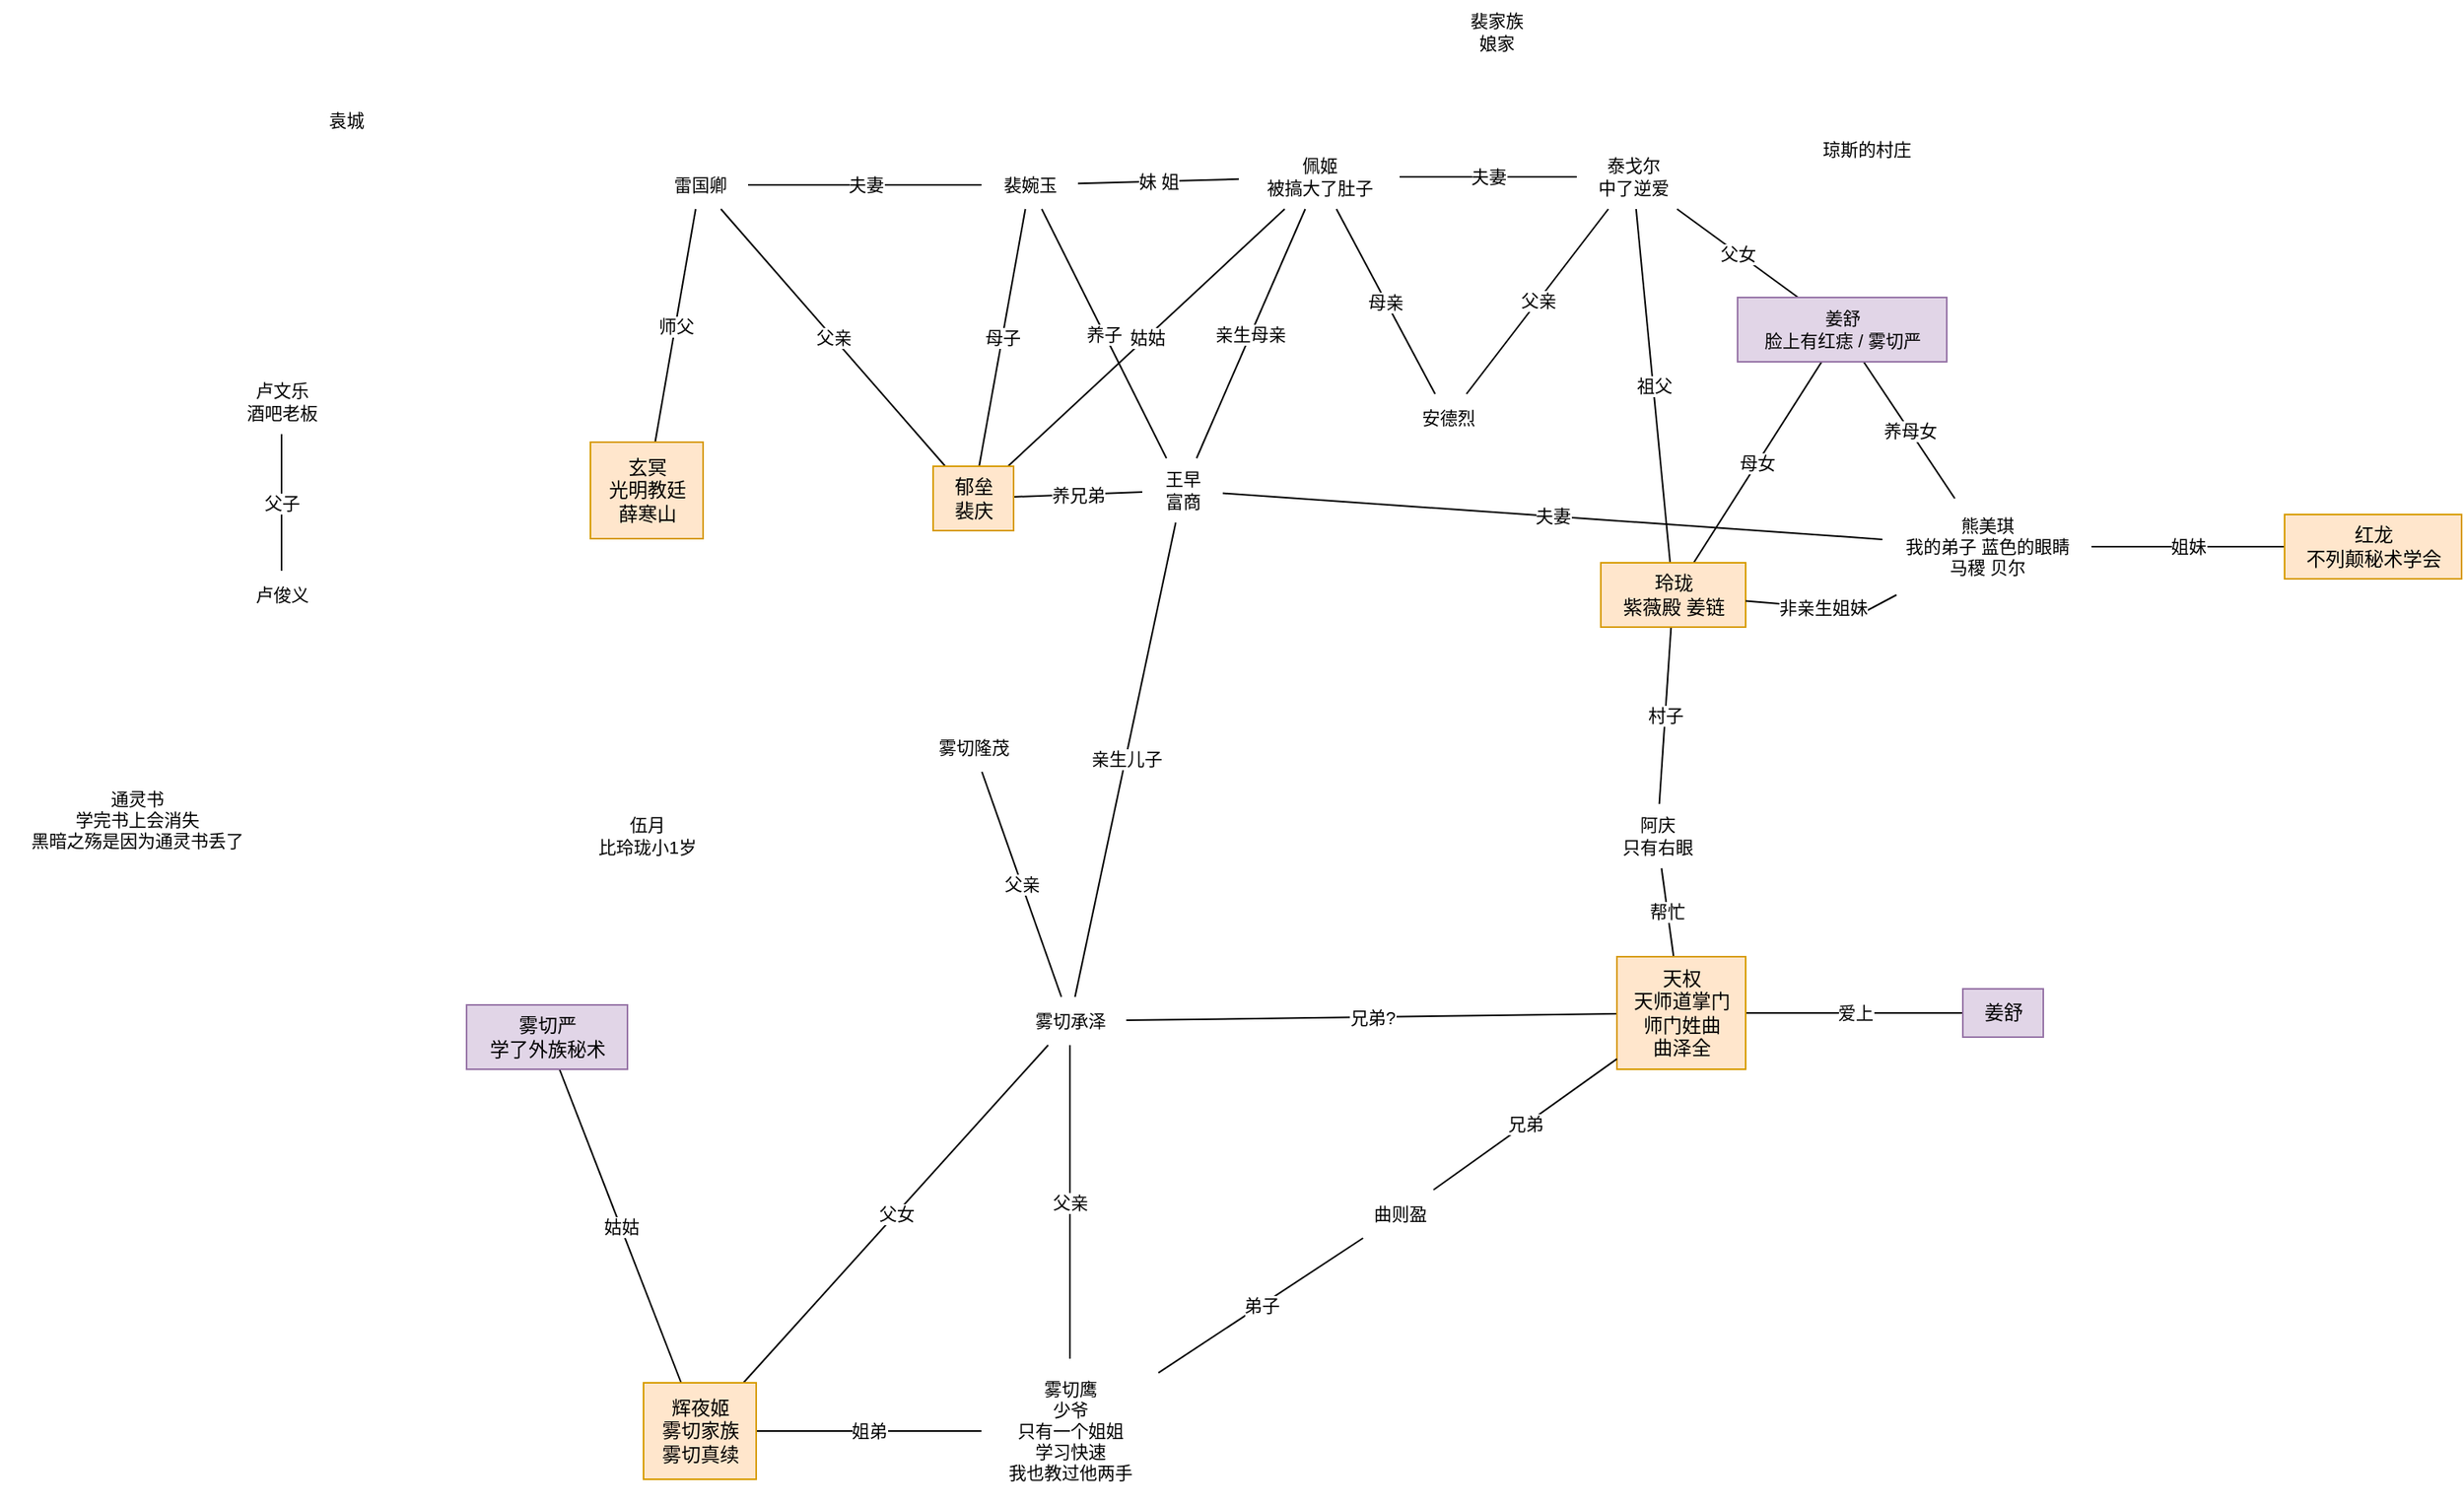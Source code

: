 <mxfile version="21.3.2" type="github">
  <diagram name="第 1 页" id="EBOkK068V1HEIV5xA9xP">
    <mxGraphModel dx="2159" dy="1677" grid="1" gridSize="10" guides="1" tooltips="1" connect="1" arrows="1" fold="1" page="1" pageScale="1" pageWidth="827" pageHeight="1169" math="0" shadow="0">
      <root>
        <mxCell id="0" />
        <mxCell id="1" parent="0" />
        <mxCell id="T0f1cryZXVCP-ggSnqZf-13" value="姑姑" style="edgeStyle=none;shape=connector;rounded=0;orthogonalLoop=1;jettySize=auto;html=1;labelBackgroundColor=default;strokeColor=default;fontFamily=Helvetica;fontSize=11;fontColor=default;endArrow=none;endFill=0;" edge="1" parent="1" source="T0f1cryZXVCP-ggSnqZf-1" target="T0f1cryZXVCP-ggSnqZf-11">
          <mxGeometry relative="1" as="geometry" />
        </mxCell>
        <mxCell id="T0f1cryZXVCP-ggSnqZf-43" value="父亲" style="edgeStyle=none;shape=connector;rounded=0;orthogonalLoop=1;jettySize=auto;html=1;labelBackgroundColor=default;strokeColor=default;fontFamily=Helvetica;fontSize=11;fontColor=default;endArrow=none;endFill=0;" edge="1" parent="1" source="T0f1cryZXVCP-ggSnqZf-1" target="T0f1cryZXVCP-ggSnqZf-15">
          <mxGeometry relative="1" as="geometry">
            <mxPoint x="-212.545" y="28" as="targetPoint" />
          </mxGeometry>
        </mxCell>
        <mxCell id="T0f1cryZXVCP-ggSnqZf-47" value="养兄弟" style="edgeStyle=none;shape=connector;rounded=0;orthogonalLoop=1;jettySize=auto;html=1;labelBackgroundColor=default;strokeColor=default;fontFamily=Helvetica;fontSize=11;fontColor=default;endArrow=none;endFill=0;" edge="1" parent="1" source="T0f1cryZXVCP-ggSnqZf-1" target="T0f1cryZXVCP-ggSnqZf-40">
          <mxGeometry relative="1" as="geometry" />
        </mxCell>
        <mxCell id="T0f1cryZXVCP-ggSnqZf-73" value="母子" style="edgeStyle=none;shape=connector;rounded=0;orthogonalLoop=1;jettySize=auto;html=1;labelBackgroundColor=default;strokeColor=default;fontFamily=Helvetica;fontSize=11;fontColor=default;endArrow=none;endFill=0;" edge="1" parent="1" source="T0f1cryZXVCP-ggSnqZf-1" target="T0f1cryZXVCP-ggSnqZf-25">
          <mxGeometry relative="1" as="geometry" />
        </mxCell>
        <mxCell id="T0f1cryZXVCP-ggSnqZf-1" value="郁垒&lt;br&gt;裴庆" style="text;html=1;align=center;verticalAlign=middle;resizable=0;points=[];autosize=1;strokeColor=#d79b00;fillColor=#ffe6cc;" vertex="1" parent="1">
          <mxGeometry x="-200" y="150" width="50" height="40" as="geometry" />
        </mxCell>
        <mxCell id="T0f1cryZXVCP-ggSnqZf-63" value="姑姑" style="edgeStyle=none;shape=connector;rounded=0;orthogonalLoop=1;jettySize=auto;html=1;labelBackgroundColor=default;strokeColor=default;fontFamily=Helvetica;fontSize=11;fontColor=default;endArrow=none;endFill=0;" edge="1" parent="1" source="T0f1cryZXVCP-ggSnqZf-2" target="T0f1cryZXVCP-ggSnqZf-62">
          <mxGeometry relative="1" as="geometry" />
        </mxCell>
        <mxCell id="T0f1cryZXVCP-ggSnqZf-65" value="姐弟" style="edgeStyle=none;shape=connector;rounded=0;orthogonalLoop=1;jettySize=auto;html=1;labelBackgroundColor=default;strokeColor=default;fontFamily=Helvetica;fontSize=11;fontColor=default;endArrow=none;endFill=0;" edge="1" parent="1" source="T0f1cryZXVCP-ggSnqZf-2" target="T0f1cryZXVCP-ggSnqZf-28">
          <mxGeometry relative="1" as="geometry">
            <mxPoint x="-125" y="620" as="targetPoint" />
          </mxGeometry>
        </mxCell>
        <mxCell id="T0f1cryZXVCP-ggSnqZf-66" value="父女" style="edgeStyle=none;shape=connector;rounded=0;orthogonalLoop=1;jettySize=auto;html=1;labelBackgroundColor=default;strokeColor=default;fontFamily=Helvetica;fontSize=11;fontColor=default;endArrow=none;endFill=0;" edge="1" parent="1" source="T0f1cryZXVCP-ggSnqZf-2" target="T0f1cryZXVCP-ggSnqZf-30">
          <mxGeometry relative="1" as="geometry" />
        </mxCell>
        <mxCell id="T0f1cryZXVCP-ggSnqZf-2" value="辉夜姬&lt;br&gt;雾切家族&lt;br&gt;雾切真续" style="text;html=1;align=center;verticalAlign=middle;resizable=0;points=[];autosize=1;fillColor=#ffe6cc;strokeColor=#d79b00;" vertex="1" parent="1">
          <mxGeometry x="-380" y="720" width="70" height="60" as="geometry" />
        </mxCell>
        <mxCell id="T0f1cryZXVCP-ggSnqZf-18" value="帮忙" style="edgeStyle=none;shape=connector;rounded=0;orthogonalLoop=1;jettySize=auto;html=1;labelBackgroundColor=default;strokeColor=default;fontFamily=Helvetica;fontSize=11;fontColor=default;endArrow=none;endFill=0;" edge="1" parent="1" source="T0f1cryZXVCP-ggSnqZf-3" target="T0f1cryZXVCP-ggSnqZf-17">
          <mxGeometry relative="1" as="geometry" />
        </mxCell>
        <mxCell id="T0f1cryZXVCP-ggSnqZf-54" value="兄弟?" style="edgeStyle=none;shape=connector;rounded=0;orthogonalLoop=1;jettySize=auto;html=1;labelBackgroundColor=default;strokeColor=default;fontFamily=Helvetica;fontSize=11;fontColor=default;endArrow=none;endFill=0;" edge="1" parent="1" source="T0f1cryZXVCP-ggSnqZf-3" target="T0f1cryZXVCP-ggSnqZf-30">
          <mxGeometry relative="1" as="geometry">
            <mxPoint x="527.5" y="258" as="targetPoint" />
          </mxGeometry>
        </mxCell>
        <mxCell id="T0f1cryZXVCP-ggSnqZf-86" value="爱上" style="edgeStyle=none;shape=connector;rounded=0;orthogonalLoop=1;jettySize=auto;html=1;labelBackgroundColor=default;strokeColor=default;fontFamily=Helvetica;fontSize=11;fontColor=default;endArrow=none;endFill=0;" edge="1" parent="1" source="T0f1cryZXVCP-ggSnqZf-3" target="T0f1cryZXVCP-ggSnqZf-85">
          <mxGeometry relative="1" as="geometry" />
        </mxCell>
        <mxCell id="T0f1cryZXVCP-ggSnqZf-3" value="天权&lt;br&gt;天师道掌门&lt;br&gt;师门姓曲&lt;br&gt;曲泽全" style="text;html=1;align=center;verticalAlign=middle;resizable=0;points=[];autosize=1;strokeColor=#d79b00;fillColor=#ffe6cc;" vertex="1" parent="1">
          <mxGeometry x="225" y="455" width="80" height="70" as="geometry" />
        </mxCell>
        <mxCell id="T0f1cryZXVCP-ggSnqZf-84" value="姐妹" style="edgeStyle=none;shape=connector;rounded=0;orthogonalLoop=1;jettySize=auto;html=1;labelBackgroundColor=default;strokeColor=default;fontFamily=Helvetica;fontSize=11;fontColor=default;endArrow=none;endFill=0;" edge="1" parent="1" source="T0f1cryZXVCP-ggSnqZf-4" target="T0f1cryZXVCP-ggSnqZf-35">
          <mxGeometry relative="1" as="geometry" />
        </mxCell>
        <mxCell id="T0f1cryZXVCP-ggSnqZf-4" value="红龙&lt;br&gt;不列颠秘术学会" style="text;html=1;align=center;verticalAlign=middle;resizable=0;points=[];autosize=1;strokeColor=#d79b00;fillColor=#ffe6cc;" vertex="1" parent="1">
          <mxGeometry x="640" y="180" width="110" height="40" as="geometry" />
        </mxCell>
        <mxCell id="T0f1cryZXVCP-ggSnqZf-16" value="师父" style="edgeStyle=none;shape=connector;rounded=0;orthogonalLoop=1;jettySize=auto;html=1;labelBackgroundColor=default;strokeColor=default;fontFamily=Helvetica;fontSize=11;fontColor=default;endArrow=none;endFill=0;" edge="1" parent="1" source="T0f1cryZXVCP-ggSnqZf-5" target="T0f1cryZXVCP-ggSnqZf-15">
          <mxGeometry relative="1" as="geometry" />
        </mxCell>
        <mxCell id="T0f1cryZXVCP-ggSnqZf-5" value="玄冥&lt;br&gt;光明教廷&lt;br&gt;薛寒山" style="text;html=1;align=center;verticalAlign=middle;resizable=0;points=[];autosize=1;strokeColor=#d79b00;fillColor=#ffe6cc;" vertex="1" parent="1">
          <mxGeometry x="-413" y="135" width="70" height="60" as="geometry" />
        </mxCell>
        <mxCell id="T0f1cryZXVCP-ggSnqZf-21" value="村子" style="edgeStyle=none;shape=connector;rounded=0;orthogonalLoop=1;jettySize=auto;html=1;labelBackgroundColor=default;strokeColor=default;fontFamily=Helvetica;fontSize=11;fontColor=default;endArrow=none;endFill=0;" edge="1" parent="1" source="T0f1cryZXVCP-ggSnqZf-6" target="T0f1cryZXVCP-ggSnqZf-17">
          <mxGeometry relative="1" as="geometry" />
        </mxCell>
        <mxCell id="T0f1cryZXVCP-ggSnqZf-23" value="祖父" style="edgeStyle=none;shape=connector;rounded=0;orthogonalLoop=1;jettySize=auto;html=1;labelBackgroundColor=default;strokeColor=default;fontFamily=Helvetica;fontSize=11;fontColor=default;endArrow=none;endFill=0;" edge="1" parent="1" source="T0f1cryZXVCP-ggSnqZf-6" target="T0f1cryZXVCP-ggSnqZf-12">
          <mxGeometry relative="1" as="geometry" />
        </mxCell>
        <mxCell id="T0f1cryZXVCP-ggSnqZf-72" value="母女" style="edgeStyle=none;shape=connector;rounded=0;orthogonalLoop=1;jettySize=auto;html=1;labelBackgroundColor=default;strokeColor=default;fontFamily=Helvetica;fontSize=11;fontColor=default;endArrow=none;endFill=0;" edge="1" parent="1" source="T0f1cryZXVCP-ggSnqZf-6" target="T0f1cryZXVCP-ggSnqZf-36">
          <mxGeometry relative="1" as="geometry" />
        </mxCell>
        <mxCell id="T0f1cryZXVCP-ggSnqZf-6" value="玲珑&lt;br&gt;紫薇殿 姜链" style="text;html=1;align=center;verticalAlign=middle;resizable=0;points=[];autosize=1;strokeColor=#d79b00;fillColor=#ffe6cc;" vertex="1" parent="1">
          <mxGeometry x="215" y="210" width="90" height="40" as="geometry" />
        </mxCell>
        <mxCell id="T0f1cryZXVCP-ggSnqZf-14" value="夫妻" style="edgeStyle=none;shape=connector;rounded=0;orthogonalLoop=1;jettySize=auto;html=1;labelBackgroundColor=default;strokeColor=default;fontFamily=Helvetica;fontSize=11;fontColor=default;endArrow=none;endFill=0;" edge="1" parent="1" source="T0f1cryZXVCP-ggSnqZf-11" target="T0f1cryZXVCP-ggSnqZf-12">
          <mxGeometry relative="1" as="geometry" />
        </mxCell>
        <mxCell id="T0f1cryZXVCP-ggSnqZf-11" value="佩姬&lt;br&gt;被搞大了肚子&lt;br&gt;" style="text;html=1;align=center;verticalAlign=middle;resizable=0;points=[];autosize=1;strokeColor=none;fillColor=none;fontSize=11;fontFamily=Helvetica;fontColor=default;" vertex="1" parent="1">
          <mxGeometry x="-10" y="-50" width="100" height="40" as="geometry" />
        </mxCell>
        <mxCell id="T0f1cryZXVCP-ggSnqZf-12" value="泰戈尔&lt;br&gt;中了逆爱" style="text;html=1;align=center;verticalAlign=middle;resizable=0;points=[];autosize=1;strokeColor=none;fillColor=none;fontSize=11;fontFamily=Helvetica;fontColor=default;" vertex="1" parent="1">
          <mxGeometry x="200" y="-50" width="70" height="40" as="geometry" />
        </mxCell>
        <mxCell id="T0f1cryZXVCP-ggSnqZf-74" value="夫妻" style="edgeStyle=none;shape=connector;rounded=0;orthogonalLoop=1;jettySize=auto;html=1;labelBackgroundColor=default;strokeColor=default;fontFamily=Helvetica;fontSize=11;fontColor=default;endArrow=none;endFill=0;" edge="1" parent="1" source="T0f1cryZXVCP-ggSnqZf-15" target="T0f1cryZXVCP-ggSnqZf-25">
          <mxGeometry relative="1" as="geometry" />
        </mxCell>
        <mxCell id="T0f1cryZXVCP-ggSnqZf-15" value="雷国卿" style="text;html=1;align=center;verticalAlign=middle;resizable=0;points=[];autosize=1;strokeColor=none;fillColor=none;fontSize=11;fontFamily=Helvetica;fontColor=default;" vertex="1" parent="1">
          <mxGeometry x="-375" y="-40" width="60" height="30" as="geometry" />
        </mxCell>
        <mxCell id="T0f1cryZXVCP-ggSnqZf-17" value="阿庆&lt;br&gt;只有右眼" style="text;html=1;align=center;verticalAlign=middle;resizable=0;points=[];autosize=1;strokeColor=none;fillColor=none;fontSize=11;fontFamily=Helvetica;fontColor=default;" vertex="1" parent="1">
          <mxGeometry x="215" y="360" width="70" height="40" as="geometry" />
        </mxCell>
        <mxCell id="T0f1cryZXVCP-ggSnqZf-22" value="裴家族&lt;br&gt;娘家" style="text;html=1;align=center;verticalAlign=middle;resizable=0;points=[];autosize=1;strokeColor=none;fillColor=none;fontSize=11;fontFamily=Helvetica;fontColor=default;" vertex="1" parent="1">
          <mxGeometry x="120" y="-140" width="60" height="40" as="geometry" />
        </mxCell>
        <mxCell id="T0f1cryZXVCP-ggSnqZf-26" value="妹 姐" style="edgeStyle=none;shape=connector;rounded=0;orthogonalLoop=1;jettySize=auto;html=1;labelBackgroundColor=default;strokeColor=default;fontFamily=Helvetica;fontSize=11;fontColor=default;endArrow=none;endFill=0;" edge="1" parent="1" source="T0f1cryZXVCP-ggSnqZf-25" target="T0f1cryZXVCP-ggSnqZf-11">
          <mxGeometry relative="1" as="geometry" />
        </mxCell>
        <mxCell id="T0f1cryZXVCP-ggSnqZf-25" value="裴婉玉" style="text;html=1;align=center;verticalAlign=middle;resizable=0;points=[];autosize=1;strokeColor=none;fillColor=none;fontSize=11;fontFamily=Helvetica;fontColor=default;" vertex="1" parent="1">
          <mxGeometry x="-170" y="-40" width="60" height="30" as="geometry" />
        </mxCell>
        <mxCell id="T0f1cryZXVCP-ggSnqZf-29" value="弟子" style="edgeStyle=none;shape=connector;rounded=0;orthogonalLoop=1;jettySize=auto;html=1;labelBackgroundColor=default;strokeColor=default;fontFamily=Helvetica;fontSize=11;fontColor=default;endArrow=none;endFill=0;" edge="1" parent="1" source="T0f1cryZXVCP-ggSnqZf-27" target="T0f1cryZXVCP-ggSnqZf-28">
          <mxGeometry relative="1" as="geometry" />
        </mxCell>
        <mxCell id="T0f1cryZXVCP-ggSnqZf-70" value="兄弟" style="edgeStyle=none;shape=connector;rounded=0;orthogonalLoop=1;jettySize=auto;html=1;labelBackgroundColor=default;strokeColor=default;fontFamily=Helvetica;fontSize=11;fontColor=default;endArrow=none;endFill=0;" edge="1" parent="1" source="T0f1cryZXVCP-ggSnqZf-27" target="T0f1cryZXVCP-ggSnqZf-3">
          <mxGeometry relative="1" as="geometry" />
        </mxCell>
        <mxCell id="T0f1cryZXVCP-ggSnqZf-27" value="曲则盈" style="text;html=1;align=center;verticalAlign=middle;resizable=0;points=[];autosize=1;strokeColor=none;fillColor=none;fontSize=11;fontFamily=Helvetica;fontColor=default;" vertex="1" parent="1">
          <mxGeometry x="60" y="600" width="60" height="30" as="geometry" />
        </mxCell>
        <mxCell id="T0f1cryZXVCP-ggSnqZf-31" value="父亲" style="edgeStyle=none;shape=connector;rounded=0;orthogonalLoop=1;jettySize=auto;html=1;labelBackgroundColor=default;strokeColor=default;fontFamily=Helvetica;fontSize=11;fontColor=default;endArrow=none;endFill=0;" edge="1" parent="1" source="T0f1cryZXVCP-ggSnqZf-28" target="T0f1cryZXVCP-ggSnqZf-30">
          <mxGeometry relative="1" as="geometry" />
        </mxCell>
        <mxCell id="T0f1cryZXVCP-ggSnqZf-28" value="雾切鹰&lt;br&gt;少爷&lt;br&gt;只有一个姐姐&lt;br&gt;学习快速&lt;br&gt;我也教过他两手" style="text;html=1;align=center;verticalAlign=middle;resizable=0;points=[];autosize=1;strokeColor=none;fillColor=none;fontSize=11;fontFamily=Helvetica;fontColor=default;" vertex="1" parent="1">
          <mxGeometry x="-170" y="705" width="110" height="90" as="geometry" />
        </mxCell>
        <mxCell id="T0f1cryZXVCP-ggSnqZf-33" value="父亲" style="edgeStyle=none;shape=connector;rounded=0;orthogonalLoop=1;jettySize=auto;html=1;labelBackgroundColor=default;strokeColor=default;fontFamily=Helvetica;fontSize=11;fontColor=default;endArrow=none;endFill=0;" edge="1" parent="1" source="T0f1cryZXVCP-ggSnqZf-30" target="T0f1cryZXVCP-ggSnqZf-32">
          <mxGeometry relative="1" as="geometry" />
        </mxCell>
        <mxCell id="T0f1cryZXVCP-ggSnqZf-77" value="亲生儿子" style="edgeStyle=none;shape=connector;rounded=0;orthogonalLoop=1;jettySize=auto;html=1;labelBackgroundColor=default;strokeColor=default;fontFamily=Helvetica;fontSize=11;fontColor=default;endArrow=none;endFill=0;" edge="1" parent="1" source="T0f1cryZXVCP-ggSnqZf-30" target="T0f1cryZXVCP-ggSnqZf-40">
          <mxGeometry relative="1" as="geometry" />
        </mxCell>
        <mxCell id="T0f1cryZXVCP-ggSnqZf-30" value="雾切承泽" style="text;html=1;align=center;verticalAlign=middle;resizable=0;points=[];autosize=1;strokeColor=none;fillColor=none;fontSize=11;fontFamily=Helvetica;fontColor=default;" vertex="1" parent="1">
          <mxGeometry x="-150" y="480" width="70" height="30" as="geometry" />
        </mxCell>
        <mxCell id="T0f1cryZXVCP-ggSnqZf-32" value="雾切隆茂" style="text;html=1;align=center;verticalAlign=middle;resizable=0;points=[];autosize=1;strokeColor=none;fillColor=none;fontSize=11;fontFamily=Helvetica;fontColor=default;" vertex="1" parent="1">
          <mxGeometry x="-210" y="310" width="70" height="30" as="geometry" />
        </mxCell>
        <mxCell id="T0f1cryZXVCP-ggSnqZf-34" value="琼斯的村庄" style="text;html=1;align=center;verticalAlign=middle;resizable=0;points=[];autosize=1;strokeColor=none;fillColor=none;fontSize=11;fontFamily=Helvetica;fontColor=default;" vertex="1" parent="1">
          <mxGeometry x="340" y="-62" width="80" height="30" as="geometry" />
        </mxCell>
        <mxCell id="T0f1cryZXVCP-ggSnqZf-37" value="养母女" style="edgeStyle=none;shape=connector;rounded=0;orthogonalLoop=1;jettySize=auto;html=1;labelBackgroundColor=default;strokeColor=default;fontFamily=Helvetica;fontSize=11;fontColor=default;endArrow=none;endFill=0;" edge="1" parent="1" source="T0f1cryZXVCP-ggSnqZf-35" target="T0f1cryZXVCP-ggSnqZf-36">
          <mxGeometry relative="1" as="geometry" />
        </mxCell>
        <mxCell id="T0f1cryZXVCP-ggSnqZf-39" value="非亲生姐妹" style="edgeStyle=none;shape=connector;rounded=0;orthogonalLoop=1;jettySize=auto;html=1;labelBackgroundColor=default;strokeColor=default;fontFamily=Helvetica;fontSize=11;fontColor=default;endArrow=none;endFill=0;" edge="1" parent="1" source="T0f1cryZXVCP-ggSnqZf-35" target="T0f1cryZXVCP-ggSnqZf-6">
          <mxGeometry relative="1" as="geometry">
            <mxPoint x="725" y="33" as="targetPoint" />
            <Array as="points">
              <mxPoint x="380" y="240" />
            </Array>
          </mxGeometry>
        </mxCell>
        <mxCell id="T0f1cryZXVCP-ggSnqZf-35" value="熊美琪&lt;br&gt;我的弟子 蓝色的眼睛&lt;br&gt;马稷 贝尔" style="text;html=1;align=center;verticalAlign=middle;resizable=0;points=[];autosize=1;strokeColor=none;fillColor=none;fontSize=11;fontFamily=Helvetica;fontColor=default;" vertex="1" parent="1">
          <mxGeometry x="390" y="170" width="130" height="60" as="geometry" />
        </mxCell>
        <mxCell id="T0f1cryZXVCP-ggSnqZf-80" value="父女" style="edgeStyle=none;shape=connector;rounded=0;orthogonalLoop=1;jettySize=auto;html=1;labelBackgroundColor=default;strokeColor=default;fontFamily=Helvetica;fontSize=11;fontColor=default;endArrow=none;endFill=0;" edge="1" parent="1" source="T0f1cryZXVCP-ggSnqZf-36" target="T0f1cryZXVCP-ggSnqZf-12">
          <mxGeometry relative="1" as="geometry" />
        </mxCell>
        <mxCell id="T0f1cryZXVCP-ggSnqZf-36" value="姜舒&lt;br&gt;脸上有红痣 / 雾切严" style="text;html=1;align=center;verticalAlign=middle;resizable=0;points=[];autosize=1;strokeColor=#9673a6;fillColor=#e1d5e7;fontSize=11;fontFamily=Helvetica;" vertex="1" parent="1">
          <mxGeometry x="300" y="45" width="130" height="40" as="geometry" />
        </mxCell>
        <mxCell id="T0f1cryZXVCP-ggSnqZf-75" value="养子" style="edgeStyle=none;shape=connector;rounded=0;orthogonalLoop=1;jettySize=auto;html=1;labelBackgroundColor=default;strokeColor=default;fontFamily=Helvetica;fontSize=11;fontColor=default;endArrow=none;endFill=0;" edge="1" parent="1" source="T0f1cryZXVCP-ggSnqZf-40" target="T0f1cryZXVCP-ggSnqZf-25">
          <mxGeometry relative="1" as="geometry" />
        </mxCell>
        <mxCell id="T0f1cryZXVCP-ggSnqZf-76" value="亲生母亲" style="edgeStyle=none;shape=connector;rounded=0;orthogonalLoop=1;jettySize=auto;html=1;labelBackgroundColor=default;strokeColor=default;fontFamily=Helvetica;fontSize=11;fontColor=default;endArrow=none;endFill=0;" edge="1" parent="1" source="T0f1cryZXVCP-ggSnqZf-40" target="T0f1cryZXVCP-ggSnqZf-11">
          <mxGeometry relative="1" as="geometry" />
        </mxCell>
        <mxCell id="T0f1cryZXVCP-ggSnqZf-83" value="夫妻" style="edgeStyle=none;shape=connector;rounded=0;orthogonalLoop=1;jettySize=auto;html=1;labelBackgroundColor=default;strokeColor=default;fontFamily=Helvetica;fontSize=11;fontColor=default;endArrow=none;endFill=0;" edge="1" parent="1" source="T0f1cryZXVCP-ggSnqZf-40" target="T0f1cryZXVCP-ggSnqZf-35">
          <mxGeometry relative="1" as="geometry" />
        </mxCell>
        <mxCell id="T0f1cryZXVCP-ggSnqZf-40" value="王早&lt;br&gt;富商" style="text;html=1;align=center;verticalAlign=middle;resizable=0;points=[];autosize=1;strokeColor=none;fillColor=none;fontSize=11;fontFamily=Helvetica;fontColor=default;" vertex="1" parent="1">
          <mxGeometry x="-70" y="145" width="50" height="40" as="geometry" />
        </mxCell>
        <mxCell id="T0f1cryZXVCP-ggSnqZf-41" value="伍月&lt;br&gt;比玲珑小1岁" style="text;html=1;align=center;verticalAlign=middle;resizable=0;points=[];autosize=1;strokeColor=none;fillColor=none;fontSize=11;fontFamily=Helvetica;fontColor=default;" vertex="1" parent="1">
          <mxGeometry x="-423" y="360" width="90" height="40" as="geometry" />
        </mxCell>
        <mxCell id="T0f1cryZXVCP-ggSnqZf-82" value="父子" style="edgeStyle=none;shape=connector;rounded=0;orthogonalLoop=1;jettySize=auto;html=1;labelBackgroundColor=default;strokeColor=default;fontFamily=Helvetica;fontSize=11;fontColor=default;endArrow=none;endFill=0;" edge="1" parent="1" source="T0f1cryZXVCP-ggSnqZf-44" target="T0f1cryZXVCP-ggSnqZf-81">
          <mxGeometry relative="1" as="geometry" />
        </mxCell>
        <mxCell id="T0f1cryZXVCP-ggSnqZf-44" value="卢文乐&lt;br&gt;酒吧老板" style="text;html=1;align=center;verticalAlign=middle;resizable=0;points=[];autosize=1;strokeColor=none;fillColor=none;fontSize=11;fontFamily=Helvetica;fontColor=default;" vertex="1" parent="1">
          <mxGeometry x="-640" y="90" width="70" height="40" as="geometry" />
        </mxCell>
        <mxCell id="T0f1cryZXVCP-ggSnqZf-45" value="袁城" style="text;html=1;align=center;verticalAlign=middle;resizable=0;points=[];autosize=1;strokeColor=none;fillColor=none;fontSize=11;fontFamily=Helvetica;fontColor=default;" vertex="1" parent="1">
          <mxGeometry x="-590" y="-80" width="50" height="30" as="geometry" />
        </mxCell>
        <mxCell id="T0f1cryZXVCP-ggSnqZf-78" value="母亲" style="edgeStyle=none;shape=connector;rounded=0;orthogonalLoop=1;jettySize=auto;html=1;labelBackgroundColor=default;strokeColor=default;fontFamily=Helvetica;fontSize=11;fontColor=default;endArrow=none;endFill=0;" edge="1" parent="1" source="T0f1cryZXVCP-ggSnqZf-59" target="T0f1cryZXVCP-ggSnqZf-11">
          <mxGeometry relative="1" as="geometry" />
        </mxCell>
        <mxCell id="T0f1cryZXVCP-ggSnqZf-79" value="父亲" style="edgeStyle=none;shape=connector;rounded=0;orthogonalLoop=1;jettySize=auto;html=1;labelBackgroundColor=default;strokeColor=default;fontFamily=Helvetica;fontSize=11;fontColor=default;endArrow=none;endFill=0;" edge="1" parent="1" source="T0f1cryZXVCP-ggSnqZf-59" target="T0f1cryZXVCP-ggSnqZf-12">
          <mxGeometry relative="1" as="geometry" />
        </mxCell>
        <mxCell id="T0f1cryZXVCP-ggSnqZf-59" value="安德烈" style="text;html=1;align=center;verticalAlign=middle;resizable=0;points=[];autosize=1;strokeColor=none;fillColor=none;fontSize=11;fontFamily=Helvetica;fontColor=default;" vertex="1" parent="1">
          <mxGeometry x="90" y="105" width="60" height="30" as="geometry" />
        </mxCell>
        <mxCell id="T0f1cryZXVCP-ggSnqZf-60" value="通灵书&lt;br&gt;学完书上会消失&lt;br&gt;黑暗之殇是因为通灵书丢了" style="text;html=1;align=center;verticalAlign=middle;resizable=0;points=[];autosize=1;strokeColor=none;fillColor=none;fontSize=11;fontFamily=Helvetica;fontColor=default;" vertex="1" parent="1">
          <mxGeometry x="-780" y="340" width="170" height="60" as="geometry" />
        </mxCell>
        <mxCell id="T0f1cryZXVCP-ggSnqZf-62" value="雾切严&lt;br&gt;学了外族秘术" style="text;html=1;align=center;verticalAlign=middle;resizable=0;points=[];autosize=1;fillColor=#e1d5e7;strokeColor=#9673a6;" vertex="1" parent="1">
          <mxGeometry x="-490" y="485" width="100" height="40" as="geometry" />
        </mxCell>
        <mxCell id="T0f1cryZXVCP-ggSnqZf-81" value="卢俊义" style="text;html=1;align=center;verticalAlign=middle;resizable=0;points=[];autosize=1;strokeColor=none;fillColor=none;fontSize=11;fontFamily=Helvetica;fontColor=default;" vertex="1" parent="1">
          <mxGeometry x="-635" y="215" width="60" height="30" as="geometry" />
        </mxCell>
        <mxCell id="T0f1cryZXVCP-ggSnqZf-85" value="姜舒" style="text;html=1;align=center;verticalAlign=middle;resizable=0;points=[];autosize=1;strokeColor=#9673a6;fillColor=#e1d5e7;" vertex="1" parent="1">
          <mxGeometry x="440" y="475" width="50" height="30" as="geometry" />
        </mxCell>
      </root>
    </mxGraphModel>
  </diagram>
</mxfile>
